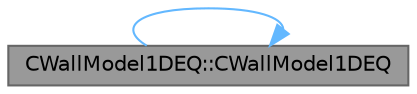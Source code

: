 digraph "CWallModel1DEQ::CWallModel1DEQ"
{
 // LATEX_PDF_SIZE
  bgcolor="transparent";
  edge [fontname=Helvetica,fontsize=10,labelfontname=Helvetica,labelfontsize=10];
  node [fontname=Helvetica,fontsize=10,shape=box,height=0.2,width=0.4];
  rankdir="RL";
  Node1 [id="Node000001",label="CWallModel1DEQ::CWallModel1DEQ",height=0.2,width=0.4,color="gray40", fillcolor="grey60", style="filled", fontcolor="black",tooltip="Constructor of the class."];
  Node1 -> Node1 [id="edge1_Node000001_Node000001",dir="back",color="steelblue1",style="solid",tooltip=" "];
}
